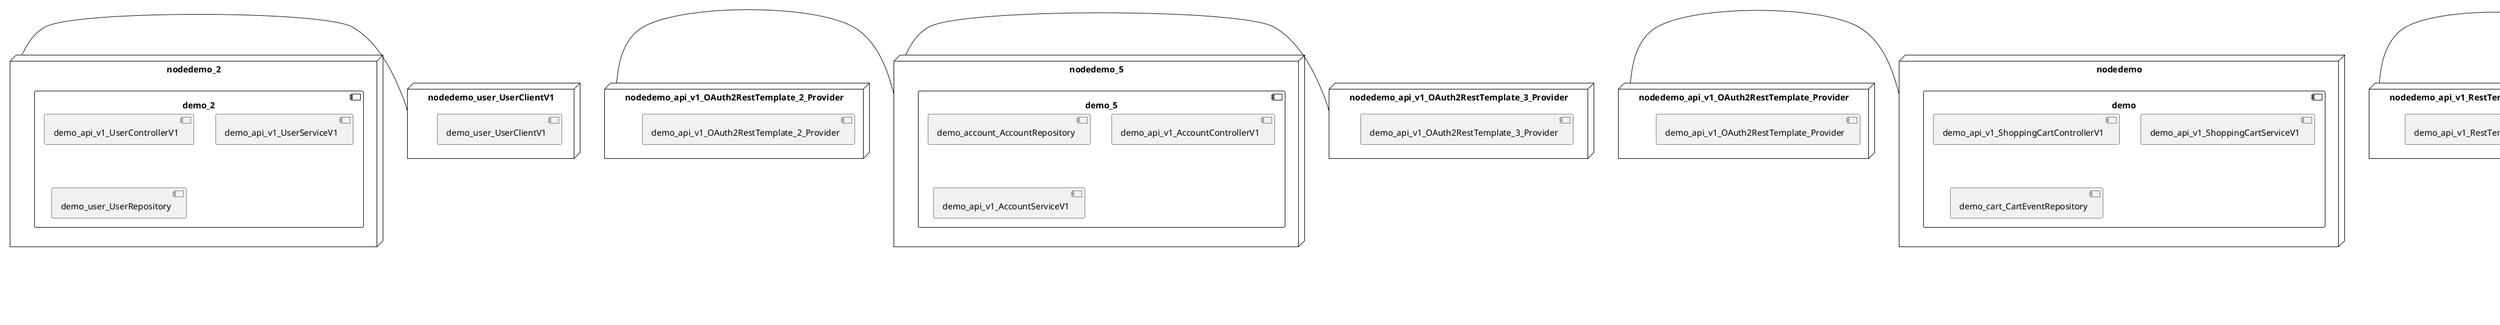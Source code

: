 @startuml
skinparam fixCircleLabelOverlapping true
skinparam componentStyle uml2
node nodedemo {
component demo {
[demo_api_v1_ShoppingCartControllerV1] [[kbastani-spring-cloud-event-sourcing-example.system#_rFt7gLBVEe-7zOkocUkKHg]]
[demo_api_v1_ShoppingCartServiceV1] [[kbastani-spring-cloud-event-sourcing-example.system#_rFt7gLBVEe-7zOkocUkKHg]]
[demo_cart_CartEventRepository] [[kbastani-spring-cloud-event-sourcing-example.system#_rFt7gLBVEe-7zOkocUkKHg]]
}
}
node nodedemo_2 {
component demo_2 {
[demo_api_v1_UserControllerV1] [[kbastani-spring-cloud-event-sourcing-example.system#_rFt7gLBVEe-7zOkocUkKHg]]
[demo_api_v1_UserServiceV1] [[kbastani-spring-cloud-event-sourcing-example.system#_rFt7gLBVEe-7zOkocUkKHg]]
[demo_user_UserRepository] [[kbastani-spring-cloud-event-sourcing-example.system#_rFt7gLBVEe-7zOkocUkKHg]]
}
}
node nodedemo_3 {
component demo_3 {
[DatabaseInitializer] [[kbastani-spring-cloud-event-sourcing-example.system#_rFt7gLBVEe-7zOkocUkKHg]]
[demo_api_v1_OrderControllerV1] [[kbastani-spring-cloud-event-sourcing-example.system#_rFt7gLBVEe-7zOkocUkKHg]]
[demo_api_v1_OrderServiceV1] [[kbastani-spring-cloud-event-sourcing-example.system#_rFt7gLBVEe-7zOkocUkKHg]]
[demo_config_DatabaseInitializer] [[kbastani-spring-cloud-event-sourcing-example.system#_rFt7gLBVEe-7zOkocUkKHg]]
[demo_invoice_InvoiceRepository] [[kbastani-spring-cloud-event-sourcing-example.system#_rFt7gLBVEe-7zOkocUkKHg]]
[demo_order_OrderEventRepository] [[kbastani-spring-cloud-event-sourcing-example.system#_rFt7gLBVEe-7zOkocUkKHg]]
[demo_order_OrderRepository] [[kbastani-spring-cloud-event-sourcing-example.system#_rFt7gLBVEe-7zOkocUkKHg]]
}
}
node nodedemo_4 {
component demo_4 {
[demo_api_v1_CatalogControllerV1] [[kbastani-spring-cloud-event-sourcing-example.system#_rFt7gLBVEe-7zOkocUkKHg]]
[demo_api_v1_CatalogServiceV1] [[kbastani-spring-cloud-event-sourcing-example.system#_rFt7gLBVEe-7zOkocUkKHg]]
[demo_catalog_CatalogInfoRepository] [[kbastani-spring-cloud-event-sourcing-example.system#_rFt7gLBVEe-7zOkocUkKHg]]
}
}
node nodedemo_5 {
component demo_5 {
[demo_account_AccountRepository] [[kbastani-spring-cloud-event-sourcing-example.system#_rFt7gLBVEe-7zOkocUkKHg]]
[demo_api_v1_AccountControllerV1] [[kbastani-spring-cloud-event-sourcing-example.system#_rFt7gLBVEe-7zOkocUkKHg]]
[demo_api_v1_AccountServiceV1] [[kbastani-spring-cloud-event-sourcing-example.system#_rFt7gLBVEe-7zOkocUkKHg]]
}
}
node nodedemo_6 {
component demo_6 {
[demo_UserController] [[kbastani-spring-cloud-event-sourcing-example.system#_rFt7gLBVEe-7zOkocUkKHg]]
[demo_UserRepository] [[kbastani-spring-cloud-event-sourcing-example.system#_rFt7gLBVEe-7zOkocUkKHg]]
[demo_UserService] [[kbastani-spring-cloud-event-sourcing-example.system#_rFt7gLBVEe-7zOkocUkKHg]]
[demo_login_UserController] [[kbastani-spring-cloud-event-sourcing-example.system#_rFt7gLBVEe-7zOkocUkKHg]]
}
}
node nodedemo_v1 {
component demo_v1 {
[demo_v1_InventoryControllerV1] [[kbastani-spring-cloud-event-sourcing-example.system#_rFt7gLBVEe-7zOkocUkKHg]]
[demo_v1_InventoryServiceV1] [[kbastani-spring-cloud-event-sourcing-example.system#_rFt7gLBVEe-7zOkocUkKHg]]
}
}
node nodedemo_api_v1_OAuth2RestTemplate_2_Provider {
[demo_api_v1_OAuth2RestTemplate_2_Provider] [[kbastani-spring-cloud-event-sourcing-example.system#_rFt7gLBVEe-7zOkocUkKHg]]
}
node nodedemo_api_v1_OAuth2RestTemplate_3_Provider {
[demo_api_v1_OAuth2RestTemplate_3_Provider] [[kbastani-spring-cloud-event-sourcing-example.system#_rFt7gLBVEe-7zOkocUkKHg]]
}
node nodedemo_api_v1_OAuth2RestTemplate_Provider {
[demo_api_v1_OAuth2RestTemplate_Provider] [[kbastani-spring-cloud-event-sourcing-example.system#_rFt7gLBVEe-7zOkocUkKHg]]
}
node nodedemo_api_v1_RestTemplate_2_Provider {
[demo_api_v1_RestTemplate_2_Provider] [[kbastani-spring-cloud-event-sourcing-example.system#_rFt7gLBVEe-7zOkocUkKHg]]
}
node nodedemo_api_v1_RestTemplate_Provider {
[demo_api_v1_RestTemplate_Provider] [[kbastani-spring-cloud-event-sourcing-example.system#_rFt7gLBVEe-7zOkocUkKHg]]
}
node nodedemo_inventory_InventoryRepository_Provider {
[demo_inventory_InventoryRepository_Provider] [[kbastani-spring-cloud-event-sourcing-example.system#_rFt7gLBVEe-7zOkocUkKHg]]
}
node nodedemo_login_AuthenticationManager_Provider {
[demo_login_AuthenticationManager_Provider] [[kbastani-spring-cloud-event-sourcing-example.system#_rFt7gLBVEe-7zOkocUkKHg]]
}
node nodedemo_login_ClientDetailsService_Provider {
[demo_login_ClientDetailsService_Provider] [[kbastani-spring-cloud-event-sourcing-example.system#_rFt7gLBVEe-7zOkocUkKHg]]
}
node nodedemo_login_HttpSessionSecurityContextRepository_Provider {
[demo_login_HttpSessionSecurityContextRepository_Provider] [[kbastani-spring-cloud-event-sourcing-example.system#_rFt7gLBVEe-7zOkocUkKHg]]
}
node nodedemo_login_LoginController {
[demo_login_LoginController] [[kbastani-spring-cloud-event-sourcing-example.system#_rFt7gLBVEe-7zOkocUkKHg]]
}
node nodedemo_product_ProductRepository_Provider {
[demo_product_ProductRepository_Provider] [[kbastani-spring-cloud-event-sourcing-example.system#_rFt7gLBVEe-7zOkocUkKHg]]
}
node nodedemo_user_UserClientV1 {
[demo_user_UserClientV1] [[kbastani-spring-cloud-event-sourcing-example.system#_rFt7gLBVEe-7zOkocUkKHg]]
}
node nodedemo_v1_Session_Provider {
[demo_v1_Session_Provider] [[kbastani-spring-cloud-event-sourcing-example.system#_rFt7gLBVEe-7zOkocUkKHg]]
}
[nodedemo_2] - [nodedemo_user_UserClientV1]
[nodedemo_api_v1_OAuth2RestTemplate_2_Provider] - [nodedemo_5]
[nodedemo_api_v1_OAuth2RestTemplate_3_Provider] - [nodedemo_5]
[nodedemo_api_v1_OAuth2RestTemplate_Provider] - [nodedemo]
[nodedemo_api_v1_RestTemplate_2_Provider] - [nodedemo_4]
[nodedemo_api_v1_RestTemplate_Provider] - [nodedemo_4]
[nodedemo_inventory_InventoryRepository_Provider] - [nodedemo_v1]
[nodedemo_login_AuthenticationManager_Provider] - [nodedemo_login_LoginController]
[nodedemo_login_ClientDetailsService_Provider] - [nodedemo_login_LoginController]
[nodedemo_login_HttpSessionSecurityContextRepository_Provider] - [nodedemo_login_LoginController]
[nodedemo_product_ProductRepository_Provider] - [nodedemo_v1]
[nodedemo_v1_Session_Provider] - [nodedemo_v1]

@enduml
